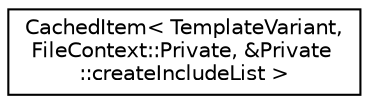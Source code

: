digraph "Graphical Class Hierarchy"
{
 // LATEX_PDF_SIZE
  edge [fontname="Helvetica",fontsize="10",labelfontname="Helvetica",labelfontsize="10"];
  node [fontname="Helvetica",fontsize="10",shape=record];
  rankdir="LR";
  Node0 [label="CachedItem\< TemplateVariant,\l FileContext::Private, &Private\l::createIncludeList \>",height=0.2,width=0.4,color="black", fillcolor="white", style="filled",URL="$classCachedItem.html",tooltip=" "];
}
